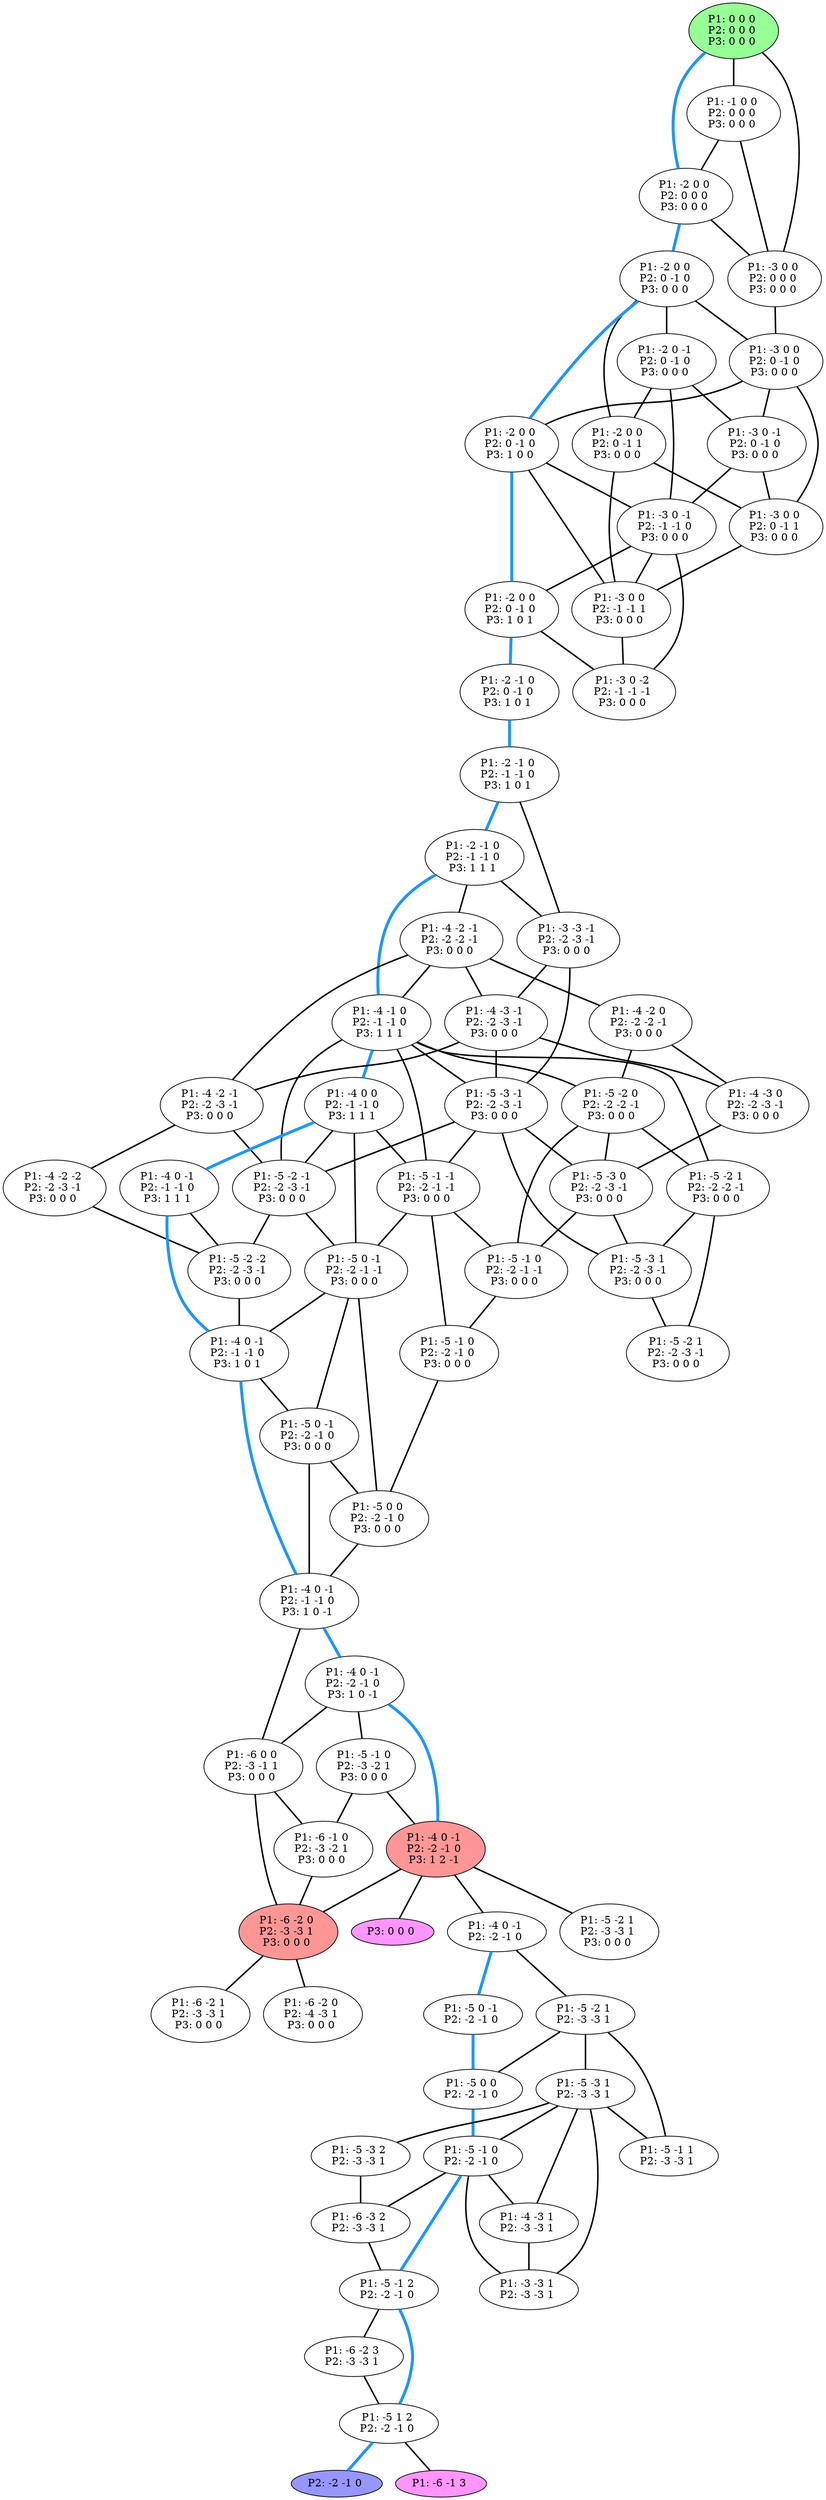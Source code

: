 graph G {
color = "black"
0 [label = "P1: 0 0 0 
P2: 0 0 0 
P3: 0 0 0 
",  style="filled", fillcolor = "#96FF96"];
1 [label = "P1: -1 0 0 
P2: 0 0 0 
P3: 0 0 0 
"];
2 [label = "P1: -2 0 0 
P2: 0 0 0 
P3: 0 0 0 
"];
3 [label = "P1: -3 0 0 
P2: 0 0 0 
P3: 0 0 0 
"];
4 [label = "P1: -2 0 0 
P2: 0 -1 0 
P3: 0 0 0 
"];
5 [label = "P1: -3 0 0 
P2: 0 -1 0 
P3: 0 0 0 
"];
6 [label = "P1: -2 0 -1 
P2: 0 -1 0 
P3: 0 0 0 
"];
7 [label = "P1: -2 0 0 
P2: 0 -1 1 
P3: 0 0 0 
"];
8 [label = "P1: -2 0 0 
P2: 0 -1 0 
P3: 1 0 0 
"];
9 [label = "P1: -3 0 -1 
P2: 0 -1 0 
P3: 0 0 0 
"];
10 [label = "P1: -3 0 0 
P2: 0 -1 1 
P3: 0 0 0 
"];
11 [label = "P1: -3 0 -1 
P2: -1 -1 0 
P3: 0 0 0 
"];
12 [label = "P1: -3 0 0 
P2: -1 -1 1 
P3: 0 0 0 
"];
13 [label = "P1: -2 0 0 
P2: 0 -1 0 
P3: 1 0 1 
"];
14 [label = "P1: -3 0 -2 
P2: -1 -1 -1 
P3: 0 0 0 
"];
15 [label = "P1: -2 -1 0 
P2: 0 -1 0 
P3: 1 0 1 
"];
16 [label = "P1: -2 -1 0 
P2: -1 -1 0 
P3: 1 0 1 
"];
17 [label = "P1: -2 -1 0 
P2: -1 -1 0 
P3: 1 1 1 
"];
18 [label = "P1: -3 -3 -1 
P2: -2 -3 -1 
P3: 0 0 0 
"];
19 [label = "P1: -4 -2 -1 
P2: -2 -2 -1 
P3: 0 0 0 
"];
20 [label = "P1: -4 -1 0 
P2: -1 -1 0 
P3: 1 1 1 
"];
21 [label = "P1: -4 -3 -1 
P2: -2 -3 -1 
P3: 0 0 0 
"];
22 [label = "P1: -5 -3 -1 
P2: -2 -3 -1 
P3: 0 0 0 
"];
23 [label = "P1: -4 -2 0 
P2: -2 -2 -1 
P3: 0 0 0 
"];
24 [label = "P1: -4 -2 -1 
P2: -2 -3 -1 
P3: 0 0 0 
"];
25 [label = "P1: -4 0 0 
P2: -1 -1 0 
P3: 1 1 1 
"];
26 [label = "P1: -5 -2 0 
P2: -2 -2 -1 
P3: 0 0 0 
"];
27 [label = "P1: -5 -2 1 
P2: -2 -2 -1 
P3: 0 0 0 
"];
28 [label = "P1: -5 -2 -1 
P2: -2 -3 -1 
P3: 0 0 0 
"];
29 [label = "P1: -5 -1 -1 
P2: -2 -1 -1 
P3: 0 0 0 
"];
30 [label = "P1: -4 -3 0 
P2: -2 -3 -1 
P3: 0 0 0 
"];
31 [label = "P1: -5 -3 0 
P2: -2 -3 -1 
P3: 0 0 0 
"];
32 [label = "P1: -5 -3 1 
P2: -2 -3 -1 
P3: 0 0 0 
"];
33 [label = "P1: -4 -2 -2 
P2: -2 -3 -1 
P3: 0 0 0 
"];
34 [label = "P1: -4 0 -1 
P2: -1 -1 0 
P3: 1 1 1 
"];
35 [label = "P1: -5 0 -1 
P2: -2 -1 -1 
P3: 0 0 0 
"];
36 [label = "P1: -5 -1 0 
P2: -2 -1 -1 
P3: 0 0 0 
"];
37 [label = "P1: -5 -2 1 
P2: -2 -3 -1 
P3: 0 0 0 
"];
38 [label = "P1: -5 -2 -2 
P2: -2 -3 -1 
P3: 0 0 0 
"];
39 [label = "P1: -5 -1 0 
P2: -2 -1 0 
P3: 0 0 0 
"];
40 [label = "P1: -4 0 -1 
P2: -1 -1 0 
P3: 1 0 1 
"];
41 [label = "P1: -5 0 -1 
P2: -2 -1 0 
P3: 0 0 0 
"];
42 [label = "P1: -5 0 0 
P2: -2 -1 0 
P3: 0 0 0 
"];
43 [label = "P1: -4 0 -1 
P2: -1 -1 0 
P3: 1 0 -1 
"];
44 [label = "P1: -4 0 -1 
P2: -2 -1 0 
P3: 1 0 -1 
"];
45 [label = "P1: -6 0 0 
P2: -3 -1 1 
P3: 0 0 0 
"];
46 [label = "P1: -5 -1 0 
P2: -3 -2 1 
P3: 0 0 0 
"];
47 [label = "P1: -4 0 -1 
P2: -2 -1 0 
P3: 1 2 -1 
",  style="filled", fillcolor = "#FF9696"];
48 [label = "P1: -6 -1 0 
P2: -3 -2 1 
P3: 0 0 0 
"];
49 [label = "P1: -6 -2 0 
P2: -3 -3 1 
P3: 0 0 0 
",  style="filled", fillcolor = "#FF9696"];
50 [label = "P1: -5 -2 1 
P2: -3 -3 1 
P3: 0 0 0 
"];
51 [label = "P1: -6 -2 1 
P2: -3 -3 1 
P3: 0 0 0 
"];
52 [label = "P1: -6 -2 0 
P2: -4 -3 1 
P3: 0 0 0 
"];
53 [label = "P3: 0 0 0 
",  style="filled", fillcolor = "#FF96FF"];
54 [label = "P1: -4 0 -1 
P2: -2 -1 0 
"];
55 [label = "P1: -5 0 -1 
P2: -2 -1 0 
"];
56 [label = "P1: -5 -2 1 
P2: -3 -3 1 
"];
57 [label = "P1: -5 0 0 
P2: -2 -1 0 
"];
58 [label = "P1: -5 -3 1 
P2: -3 -3 1 
"];
59 [label = "P1: -5 -1 1 
P2: -3 -3 1 
"];
60 [label = "P1: -5 -1 0 
P2: -2 -1 0 
"];
61 [label = "P1: -4 -3 1 
P2: -3 -3 1 
"];
62 [label = "P1: -3 -3 1 
P2: -3 -3 1 
"];
63 [label = "P1: -5 -3 2 
P2: -3 -3 1 
"];
64 [label = "P1: -6 -3 2 
P2: -3 -3 1 
"];
65 [label = "P1: -5 -1 2 
P2: -2 -1 0 
"];
66 [label = "P1: -6 -2 3 
P2: -3 -3 1 
"];
67 [label = "P1: -5 1 2 
P2: -2 -1 0 
"];
68 [label = "P2: -2 -1 0 
", style="filled", fillcolor = "#9696FF"];
69 [label = "P1: -6 -1 3 
",  style="filled", fillcolor = "#FF96FF"];
edge [style=bold];
0 -- 1 [color=black];
0 -- 2 [color="#1E96FF", penwidth=4.0];
0 -- 3 [color=black];

1 -- 2 [color=black];
1 -- 3 [color=black];

2 -- 3 [color=black];
2 -- 4 [color="#1E96FF", penwidth=4.0];

3 -- 5 [color=black];

4 -- 5 [color=black];
4 -- 6 [color=black];
4 -- 7 [color=black];
4 -- 8 [color="#1E96FF", penwidth=4.0];

5 -- 9 [color=black];
5 -- 8 [color=black];
5 -- 10 [color=black];

6 -- 9 [color=black];
6 -- 11 [color=black];
6 -- 7 [color=black];

7 -- 10 [color=black];
7 -- 12 [color=black];

8 -- 11 [color=black];
8 -- 12 [color=black];
8 -- 13 [color="#1E96FF", penwidth=4.0];

9 -- 11 [color=black];
9 -- 10 [color=black];

10 -- 12 [color=black];

11 -- 13 [color=black];
11 -- 14 [color=black];
11 -- 12 [color=black];

12 -- 14 [color=black];

13 -- 15 [color="#1E96FF", penwidth=4.0];
13 -- 14 [color=black];


15 -- 16 [color="#1E96FF", penwidth=4.0];

16 -- 17 [color="#1E96FF", penwidth=4.0];
16 -- 18 [color=black];

17 -- 19 [color=black];
17 -- 20 [color="#1E96FF", penwidth=4.0];
17 -- 18 [color=black];

18 -- 21 [color=black];
18 -- 22 [color=black];

19 -- 20 [color=black];
19 -- 23 [color=black];
19 -- 24 [color=black];
19 -- 21 [color=black];

20 -- 25 [color="#1E96FF", penwidth=4.0];
20 -- 26 [color=black];
20 -- 27 [color=black];
20 -- 28 [color=black];
20 -- 22 [color=black];
20 -- 29 [color=black];

21 -- 22 [color=black];
21 -- 24 [color=black];
21 -- 30 [color=black];

22 -- 28 [color=black];
22 -- 31 [color=black];
22 -- 32 [color=black];
22 -- 29 [color=black];

23 -- 26 [color=black];
23 -- 30 [color=black];

24 -- 28 [color=black];
24 -- 33 [color=black];

25 -- 34 [color="#1E96FF", penwidth=4.0];
25 -- 29 [color=black];
25 -- 28 [color=black];
25 -- 35 [color=black];

26 -- 27 [color=black];
26 -- 31 [color=black];
26 -- 36 [color=black];

27 -- 37 [color=black];
27 -- 32 [color=black];

28 -- 38 [color=black];
28 -- 35 [color=black];

29 -- 35 [color=black];
29 -- 36 [color=black];
29 -- 39 [color=black];

30 -- 31 [color=black];

31 -- 32 [color=black];
31 -- 36 [color=black];

32 -- 37 [color=black];

33 -- 38 [color=black];

34 -- 38 [color=black];
34 -- 40 [color="#1E96FF", penwidth=4.0];

35 -- 40 [color=black];
35 -- 41 [color=black];
35 -- 42 [color=black];

36 -- 39 [color=black];


38 -- 40 [color=black];

39 -- 42 [color=black];

40 -- 41 [color=black];
40 -- 43 [color="#1E96FF", penwidth=4.0];

41 -- 42 [color=black];
41 -- 43 [color=black];

42 -- 43 [color=black];

43 -- 44 [color="#1E96FF", penwidth=4.0];
43 -- 45 [color=black];

44 -- 45 [color=black];
44 -- 46 [color=black];
44 -- 47 [color="#1E96FF", penwidth=4.0];

45 -- 48 [color=black];
45 -- 49 [color=black];

46 -- 48 [color=black];
46 -- 47 [color=black];

47 -- 49 [color=black];
47 -- 50 [color=black];
47 -- 53 [color=black];
47 -- 54 [color=black];

48 -- 49 [color=black];

49 -- 51 [color=black];
49 -- 52 [color=black];




54 -- 55 [color="#1E96FF", penwidth=4.0];
54 -- 56 [color=black];

55 -- 57 [color="#1E96FF", penwidth=4.0];

56 -- 57 [color=black];
56 -- 58 [color=black];
56 -- 59 [color=black];

57 -- 60 [color="#1E96FF", penwidth=4.0];

58 -- 60 [color=black];
58 -- 61 [color=black];
58 -- 62 [color=black];
58 -- 59 [color=black];
58 -- 63 [color=black];


60 -- 61 [color=black];
60 -- 62 [color=black];
60 -- 64 [color=black];
60 -- 65 [color="#1E96FF", penwidth=4.0];

61 -- 62 [color=black];


63 -- 64 [color=black];

64 -- 65 [color=black];

65 -- 66 [color=black];
65 -- 67 [color="#1E96FF", penwidth=4.0];

66 -- 67 [color=black];

67 -- 68 [color="#1E96FF", penwidth=4.0];
67 -- 69 [color=black];

}
